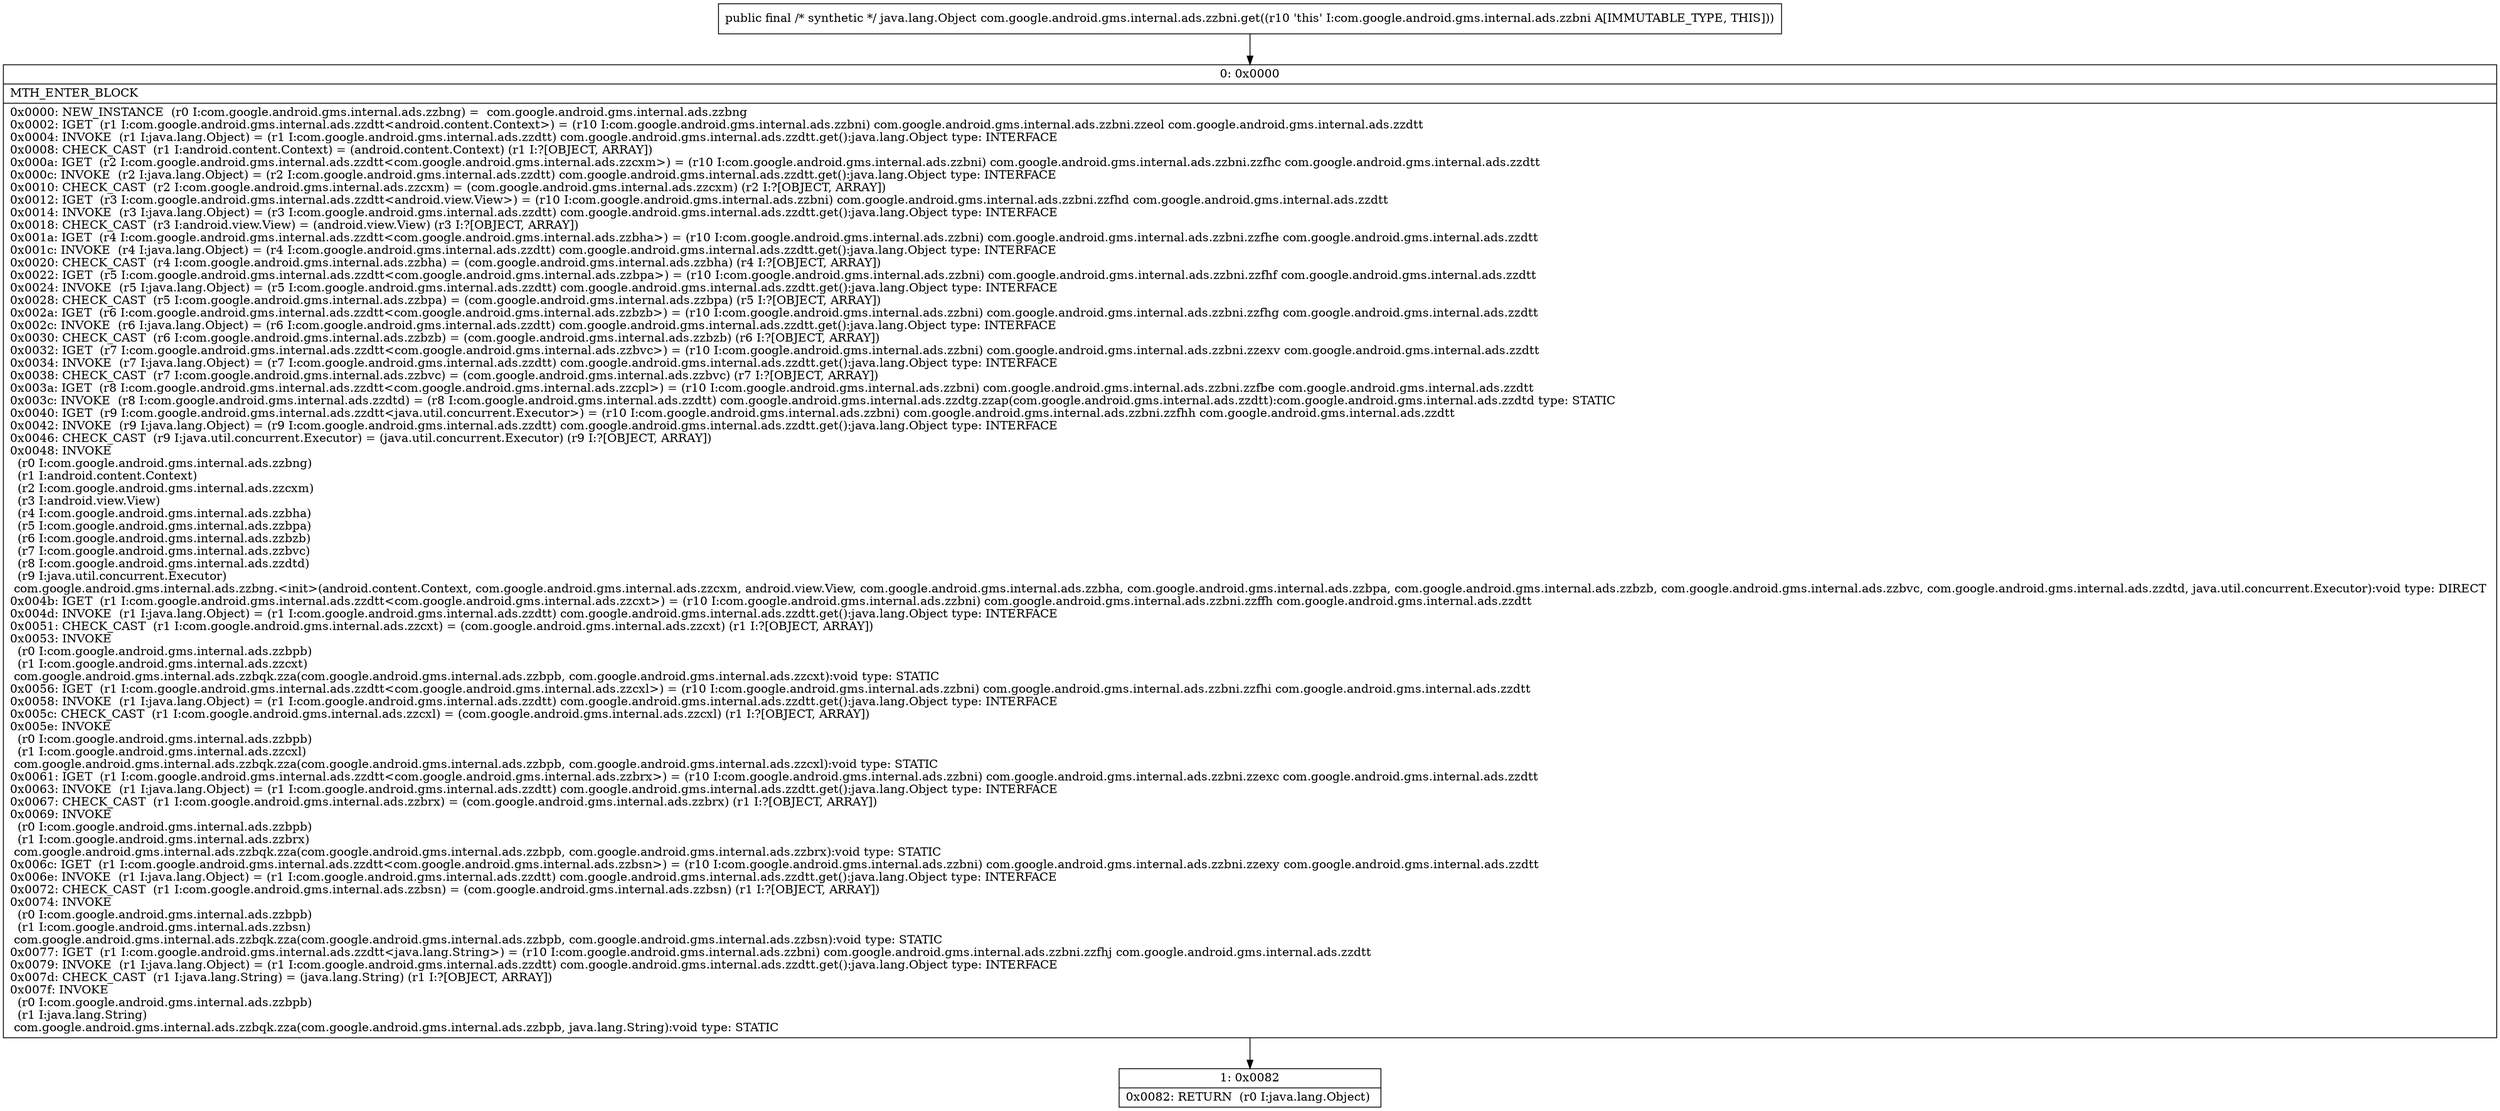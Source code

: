 digraph "CFG forcom.google.android.gms.internal.ads.zzbni.get()Ljava\/lang\/Object;" {
Node_0 [shape=record,label="{0\:\ 0x0000|MTH_ENTER_BLOCK\l|0x0000: NEW_INSTANCE  (r0 I:com.google.android.gms.internal.ads.zzbng) =  com.google.android.gms.internal.ads.zzbng \l0x0002: IGET  (r1 I:com.google.android.gms.internal.ads.zzdtt\<android.content.Context\>) = (r10 I:com.google.android.gms.internal.ads.zzbni) com.google.android.gms.internal.ads.zzbni.zzeol com.google.android.gms.internal.ads.zzdtt \l0x0004: INVOKE  (r1 I:java.lang.Object) = (r1 I:com.google.android.gms.internal.ads.zzdtt) com.google.android.gms.internal.ads.zzdtt.get():java.lang.Object type: INTERFACE \l0x0008: CHECK_CAST  (r1 I:android.content.Context) = (android.content.Context) (r1 I:?[OBJECT, ARRAY]) \l0x000a: IGET  (r2 I:com.google.android.gms.internal.ads.zzdtt\<com.google.android.gms.internal.ads.zzcxm\>) = (r10 I:com.google.android.gms.internal.ads.zzbni) com.google.android.gms.internal.ads.zzbni.zzfhc com.google.android.gms.internal.ads.zzdtt \l0x000c: INVOKE  (r2 I:java.lang.Object) = (r2 I:com.google.android.gms.internal.ads.zzdtt) com.google.android.gms.internal.ads.zzdtt.get():java.lang.Object type: INTERFACE \l0x0010: CHECK_CAST  (r2 I:com.google.android.gms.internal.ads.zzcxm) = (com.google.android.gms.internal.ads.zzcxm) (r2 I:?[OBJECT, ARRAY]) \l0x0012: IGET  (r3 I:com.google.android.gms.internal.ads.zzdtt\<android.view.View\>) = (r10 I:com.google.android.gms.internal.ads.zzbni) com.google.android.gms.internal.ads.zzbni.zzfhd com.google.android.gms.internal.ads.zzdtt \l0x0014: INVOKE  (r3 I:java.lang.Object) = (r3 I:com.google.android.gms.internal.ads.zzdtt) com.google.android.gms.internal.ads.zzdtt.get():java.lang.Object type: INTERFACE \l0x0018: CHECK_CAST  (r3 I:android.view.View) = (android.view.View) (r3 I:?[OBJECT, ARRAY]) \l0x001a: IGET  (r4 I:com.google.android.gms.internal.ads.zzdtt\<com.google.android.gms.internal.ads.zzbha\>) = (r10 I:com.google.android.gms.internal.ads.zzbni) com.google.android.gms.internal.ads.zzbni.zzfhe com.google.android.gms.internal.ads.zzdtt \l0x001c: INVOKE  (r4 I:java.lang.Object) = (r4 I:com.google.android.gms.internal.ads.zzdtt) com.google.android.gms.internal.ads.zzdtt.get():java.lang.Object type: INTERFACE \l0x0020: CHECK_CAST  (r4 I:com.google.android.gms.internal.ads.zzbha) = (com.google.android.gms.internal.ads.zzbha) (r4 I:?[OBJECT, ARRAY]) \l0x0022: IGET  (r5 I:com.google.android.gms.internal.ads.zzdtt\<com.google.android.gms.internal.ads.zzbpa\>) = (r10 I:com.google.android.gms.internal.ads.zzbni) com.google.android.gms.internal.ads.zzbni.zzfhf com.google.android.gms.internal.ads.zzdtt \l0x0024: INVOKE  (r5 I:java.lang.Object) = (r5 I:com.google.android.gms.internal.ads.zzdtt) com.google.android.gms.internal.ads.zzdtt.get():java.lang.Object type: INTERFACE \l0x0028: CHECK_CAST  (r5 I:com.google.android.gms.internal.ads.zzbpa) = (com.google.android.gms.internal.ads.zzbpa) (r5 I:?[OBJECT, ARRAY]) \l0x002a: IGET  (r6 I:com.google.android.gms.internal.ads.zzdtt\<com.google.android.gms.internal.ads.zzbzb\>) = (r10 I:com.google.android.gms.internal.ads.zzbni) com.google.android.gms.internal.ads.zzbni.zzfhg com.google.android.gms.internal.ads.zzdtt \l0x002c: INVOKE  (r6 I:java.lang.Object) = (r6 I:com.google.android.gms.internal.ads.zzdtt) com.google.android.gms.internal.ads.zzdtt.get():java.lang.Object type: INTERFACE \l0x0030: CHECK_CAST  (r6 I:com.google.android.gms.internal.ads.zzbzb) = (com.google.android.gms.internal.ads.zzbzb) (r6 I:?[OBJECT, ARRAY]) \l0x0032: IGET  (r7 I:com.google.android.gms.internal.ads.zzdtt\<com.google.android.gms.internal.ads.zzbvc\>) = (r10 I:com.google.android.gms.internal.ads.zzbni) com.google.android.gms.internal.ads.zzbni.zzexv com.google.android.gms.internal.ads.zzdtt \l0x0034: INVOKE  (r7 I:java.lang.Object) = (r7 I:com.google.android.gms.internal.ads.zzdtt) com.google.android.gms.internal.ads.zzdtt.get():java.lang.Object type: INTERFACE \l0x0038: CHECK_CAST  (r7 I:com.google.android.gms.internal.ads.zzbvc) = (com.google.android.gms.internal.ads.zzbvc) (r7 I:?[OBJECT, ARRAY]) \l0x003a: IGET  (r8 I:com.google.android.gms.internal.ads.zzdtt\<com.google.android.gms.internal.ads.zzcpl\>) = (r10 I:com.google.android.gms.internal.ads.zzbni) com.google.android.gms.internal.ads.zzbni.zzfbe com.google.android.gms.internal.ads.zzdtt \l0x003c: INVOKE  (r8 I:com.google.android.gms.internal.ads.zzdtd) = (r8 I:com.google.android.gms.internal.ads.zzdtt) com.google.android.gms.internal.ads.zzdtg.zzap(com.google.android.gms.internal.ads.zzdtt):com.google.android.gms.internal.ads.zzdtd type: STATIC \l0x0040: IGET  (r9 I:com.google.android.gms.internal.ads.zzdtt\<java.util.concurrent.Executor\>) = (r10 I:com.google.android.gms.internal.ads.zzbni) com.google.android.gms.internal.ads.zzbni.zzfhh com.google.android.gms.internal.ads.zzdtt \l0x0042: INVOKE  (r9 I:java.lang.Object) = (r9 I:com.google.android.gms.internal.ads.zzdtt) com.google.android.gms.internal.ads.zzdtt.get():java.lang.Object type: INTERFACE \l0x0046: CHECK_CAST  (r9 I:java.util.concurrent.Executor) = (java.util.concurrent.Executor) (r9 I:?[OBJECT, ARRAY]) \l0x0048: INVOKE  \l  (r0 I:com.google.android.gms.internal.ads.zzbng)\l  (r1 I:android.content.Context)\l  (r2 I:com.google.android.gms.internal.ads.zzcxm)\l  (r3 I:android.view.View)\l  (r4 I:com.google.android.gms.internal.ads.zzbha)\l  (r5 I:com.google.android.gms.internal.ads.zzbpa)\l  (r6 I:com.google.android.gms.internal.ads.zzbzb)\l  (r7 I:com.google.android.gms.internal.ads.zzbvc)\l  (r8 I:com.google.android.gms.internal.ads.zzdtd)\l  (r9 I:java.util.concurrent.Executor)\l com.google.android.gms.internal.ads.zzbng.\<init\>(android.content.Context, com.google.android.gms.internal.ads.zzcxm, android.view.View, com.google.android.gms.internal.ads.zzbha, com.google.android.gms.internal.ads.zzbpa, com.google.android.gms.internal.ads.zzbzb, com.google.android.gms.internal.ads.zzbvc, com.google.android.gms.internal.ads.zzdtd, java.util.concurrent.Executor):void type: DIRECT \l0x004b: IGET  (r1 I:com.google.android.gms.internal.ads.zzdtt\<com.google.android.gms.internal.ads.zzcxt\>) = (r10 I:com.google.android.gms.internal.ads.zzbni) com.google.android.gms.internal.ads.zzbni.zzffh com.google.android.gms.internal.ads.zzdtt \l0x004d: INVOKE  (r1 I:java.lang.Object) = (r1 I:com.google.android.gms.internal.ads.zzdtt) com.google.android.gms.internal.ads.zzdtt.get():java.lang.Object type: INTERFACE \l0x0051: CHECK_CAST  (r1 I:com.google.android.gms.internal.ads.zzcxt) = (com.google.android.gms.internal.ads.zzcxt) (r1 I:?[OBJECT, ARRAY]) \l0x0053: INVOKE  \l  (r0 I:com.google.android.gms.internal.ads.zzbpb)\l  (r1 I:com.google.android.gms.internal.ads.zzcxt)\l com.google.android.gms.internal.ads.zzbqk.zza(com.google.android.gms.internal.ads.zzbpb, com.google.android.gms.internal.ads.zzcxt):void type: STATIC \l0x0056: IGET  (r1 I:com.google.android.gms.internal.ads.zzdtt\<com.google.android.gms.internal.ads.zzcxl\>) = (r10 I:com.google.android.gms.internal.ads.zzbni) com.google.android.gms.internal.ads.zzbni.zzfhi com.google.android.gms.internal.ads.zzdtt \l0x0058: INVOKE  (r1 I:java.lang.Object) = (r1 I:com.google.android.gms.internal.ads.zzdtt) com.google.android.gms.internal.ads.zzdtt.get():java.lang.Object type: INTERFACE \l0x005c: CHECK_CAST  (r1 I:com.google.android.gms.internal.ads.zzcxl) = (com.google.android.gms.internal.ads.zzcxl) (r1 I:?[OBJECT, ARRAY]) \l0x005e: INVOKE  \l  (r0 I:com.google.android.gms.internal.ads.zzbpb)\l  (r1 I:com.google.android.gms.internal.ads.zzcxl)\l com.google.android.gms.internal.ads.zzbqk.zza(com.google.android.gms.internal.ads.zzbpb, com.google.android.gms.internal.ads.zzcxl):void type: STATIC \l0x0061: IGET  (r1 I:com.google.android.gms.internal.ads.zzdtt\<com.google.android.gms.internal.ads.zzbrx\>) = (r10 I:com.google.android.gms.internal.ads.zzbni) com.google.android.gms.internal.ads.zzbni.zzexc com.google.android.gms.internal.ads.zzdtt \l0x0063: INVOKE  (r1 I:java.lang.Object) = (r1 I:com.google.android.gms.internal.ads.zzdtt) com.google.android.gms.internal.ads.zzdtt.get():java.lang.Object type: INTERFACE \l0x0067: CHECK_CAST  (r1 I:com.google.android.gms.internal.ads.zzbrx) = (com.google.android.gms.internal.ads.zzbrx) (r1 I:?[OBJECT, ARRAY]) \l0x0069: INVOKE  \l  (r0 I:com.google.android.gms.internal.ads.zzbpb)\l  (r1 I:com.google.android.gms.internal.ads.zzbrx)\l com.google.android.gms.internal.ads.zzbqk.zza(com.google.android.gms.internal.ads.zzbpb, com.google.android.gms.internal.ads.zzbrx):void type: STATIC \l0x006c: IGET  (r1 I:com.google.android.gms.internal.ads.zzdtt\<com.google.android.gms.internal.ads.zzbsn\>) = (r10 I:com.google.android.gms.internal.ads.zzbni) com.google.android.gms.internal.ads.zzbni.zzexy com.google.android.gms.internal.ads.zzdtt \l0x006e: INVOKE  (r1 I:java.lang.Object) = (r1 I:com.google.android.gms.internal.ads.zzdtt) com.google.android.gms.internal.ads.zzdtt.get():java.lang.Object type: INTERFACE \l0x0072: CHECK_CAST  (r1 I:com.google.android.gms.internal.ads.zzbsn) = (com.google.android.gms.internal.ads.zzbsn) (r1 I:?[OBJECT, ARRAY]) \l0x0074: INVOKE  \l  (r0 I:com.google.android.gms.internal.ads.zzbpb)\l  (r1 I:com.google.android.gms.internal.ads.zzbsn)\l com.google.android.gms.internal.ads.zzbqk.zza(com.google.android.gms.internal.ads.zzbpb, com.google.android.gms.internal.ads.zzbsn):void type: STATIC \l0x0077: IGET  (r1 I:com.google.android.gms.internal.ads.zzdtt\<java.lang.String\>) = (r10 I:com.google.android.gms.internal.ads.zzbni) com.google.android.gms.internal.ads.zzbni.zzfhj com.google.android.gms.internal.ads.zzdtt \l0x0079: INVOKE  (r1 I:java.lang.Object) = (r1 I:com.google.android.gms.internal.ads.zzdtt) com.google.android.gms.internal.ads.zzdtt.get():java.lang.Object type: INTERFACE \l0x007d: CHECK_CAST  (r1 I:java.lang.String) = (java.lang.String) (r1 I:?[OBJECT, ARRAY]) \l0x007f: INVOKE  \l  (r0 I:com.google.android.gms.internal.ads.zzbpb)\l  (r1 I:java.lang.String)\l com.google.android.gms.internal.ads.zzbqk.zza(com.google.android.gms.internal.ads.zzbpb, java.lang.String):void type: STATIC \l}"];
Node_1 [shape=record,label="{1\:\ 0x0082|0x0082: RETURN  (r0 I:java.lang.Object) \l}"];
MethodNode[shape=record,label="{public final \/* synthetic *\/ java.lang.Object com.google.android.gms.internal.ads.zzbni.get((r10 'this' I:com.google.android.gms.internal.ads.zzbni A[IMMUTABLE_TYPE, THIS])) }"];
MethodNode -> Node_0;
Node_0 -> Node_1;
}

